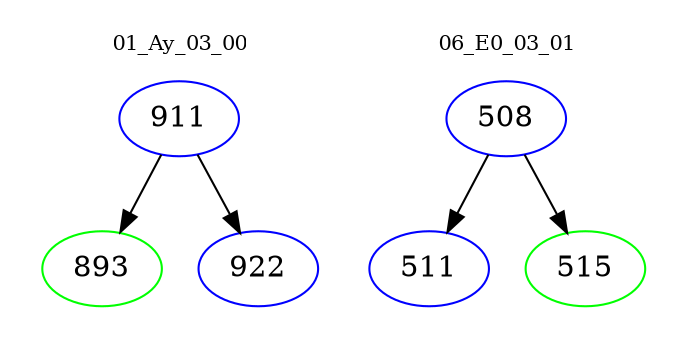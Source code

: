 digraph{
subgraph cluster_0 {
color = white
label = "01_Ay_03_00";
fontsize=10;
T0_911 [label="911", color="blue"]
T0_911 -> T0_893 [color="black"]
T0_893 [label="893", color="green"]
T0_911 -> T0_922 [color="black"]
T0_922 [label="922", color="blue"]
}
subgraph cluster_1 {
color = white
label = "06_E0_03_01";
fontsize=10;
T1_508 [label="508", color="blue"]
T1_508 -> T1_511 [color="black"]
T1_511 [label="511", color="blue"]
T1_508 -> T1_515 [color="black"]
T1_515 [label="515", color="green"]
}
}
